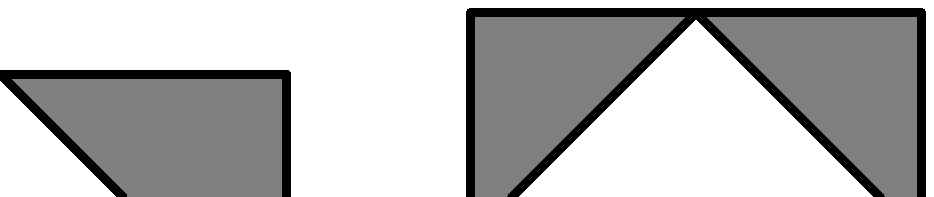 % iplaca.mp
% L. Nobre G.
% 2012

prologues := 1;

numeric u;
u = 52mm;

def placaminho( expr yv ) =
  begingroup
    pair p[];
    numeric xh;
    xh = u-yv;
    p1 = (xh,yv);
    p2 = (-xh,yv);
    p3 = (-xh,-yv);
    p4 = (0,-yv);
    p5 = (-yv,0);
    p6 = (0,yv);
    p7 = (yv,0);
    p8 = (xh,-yv);
    ( p1--p2--p3--p4--p5--p6--p7--p4--p8--cycle )
  endgroup
enddef;

beginfig(1);
  path a, b, c;
  color g;
  pen j;
  j = pencircle scaled 0.02u;
  g = 0.5white;
  a = placaminho( 0.15u ) shifted (left*u*1.9);
  fill a withcolor g;
  draw a withpen j;
  b = placaminho( 0.3u );
  fill b withcolor g;
  draw b withpen j;
  c = placaminho( 0.45u ) shifted (right*u*1.7);
  fill c withcolor g;
  draw c withpen j;
endfig;

end.
    